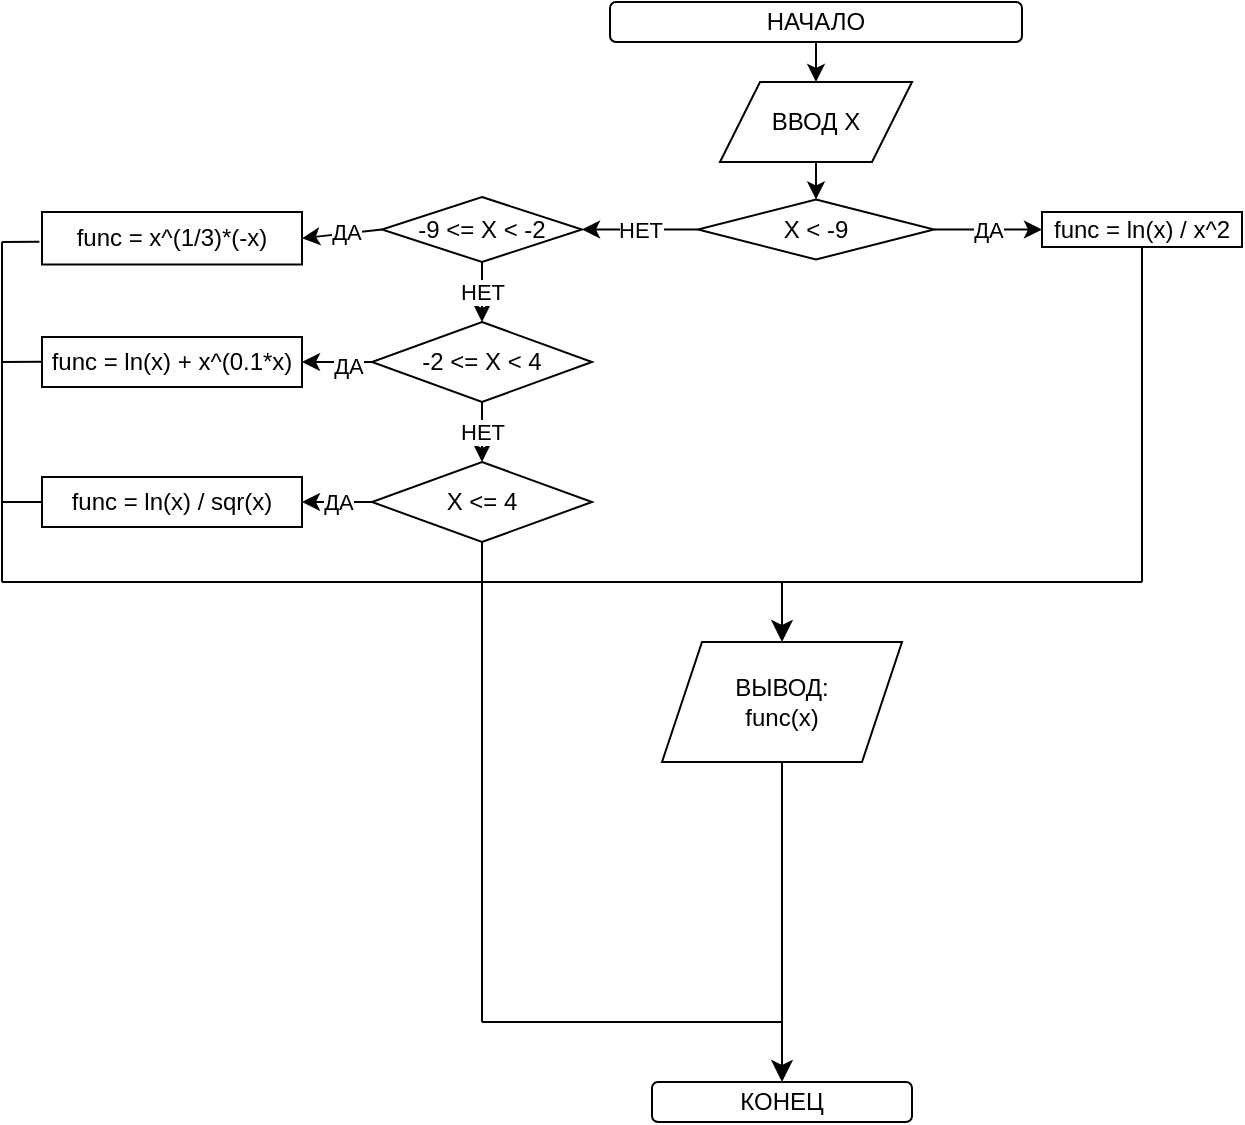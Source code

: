 <mxfile version="28.2.7">
  <diagram name="Страница — 1" id="kkzMafzZdSWjQNuyHz_t">
    <mxGraphModel grid="1" page="1" gridSize="10" guides="1" tooltips="1" connect="1" arrows="1" fold="1" pageScale="1" pageWidth="827" pageHeight="1169" math="0" shadow="0">
      <root>
        <mxCell id="0" />
        <mxCell id="1" parent="0" />
        <mxCell id="VrTqetWQvHNAa52ThyLz-21" style="edgeStyle=orthogonalEdgeStyle;rounded=0;orthogonalLoop=1;jettySize=auto;html=1;exitX=0.5;exitY=1;exitDx=0;exitDy=0;entryX=0.5;entryY=0;entryDx=0;entryDy=0;" edge="1" parent="1" source="YCszi3NhVksQIG2hc49Z-1" target="VrTqetWQvHNAa52ThyLz-20">
          <mxGeometry relative="1" as="geometry" />
        </mxCell>
        <mxCell id="YCszi3NhVksQIG2hc49Z-1" value="НАЧАЛО" style="rounded=1;whiteSpace=wrap;html=1;" vertex="1" parent="1">
          <mxGeometry x="314" y="10" width="206" height="20" as="geometry" />
        </mxCell>
        <mxCell id="YCszi3NhVksQIG2hc49Z-6" value="X &amp;lt; -9" style="rhombus;whiteSpace=wrap;html=1;" vertex="1" parent="1">
          <mxGeometry x="358" y="108.75" width="118" height="30" as="geometry" />
        </mxCell>
        <mxCell id="YCszi3NhVksQIG2hc49Z-8" value="func = ln(x) / x^2" style="rounded=0;whiteSpace=wrap;html=1;" vertex="1" parent="1">
          <mxGeometry x="530" y="115" width="100" height="17.5" as="geometry" />
        </mxCell>
        <mxCell id="YCszi3NhVksQIG2hc49Z-9" value="ДА" style="endArrow=classic;html=1;rounded=0;entryX=0;entryY=0.5;entryDx=0;entryDy=0;exitX=1;exitY=0.5;exitDx=0;exitDy=0;" edge="1" parent="1" source="YCszi3NhVksQIG2hc49Z-6" target="YCszi3NhVksQIG2hc49Z-8">
          <mxGeometry width="50" height="50" relative="1" as="geometry">
            <mxPoint x="430" y="240" as="sourcePoint" />
            <mxPoint x="480" y="190" as="targetPoint" />
          </mxGeometry>
        </mxCell>
        <mxCell id="YCszi3NhVksQIG2hc49Z-11" value="-9 &amp;lt;= X &amp;lt; -2" style="rhombus;whiteSpace=wrap;html=1;" vertex="1" parent="1">
          <mxGeometry x="200" y="107.5" width="100" height="32.5" as="geometry" />
        </mxCell>
        <mxCell id="YCszi3NhVksQIG2hc49Z-12" value="НЕТ" style="endArrow=classic;html=1;rounded=0;entryX=1;entryY=0.5;entryDx=0;entryDy=0;exitX=0;exitY=0.5;exitDx=0;exitDy=0;" edge="1" parent="1" source="YCszi3NhVksQIG2hc49Z-6" target="YCszi3NhVksQIG2hc49Z-11">
          <mxGeometry width="50" height="50" relative="1" as="geometry">
            <mxPoint x="410" y="220" as="sourcePoint" />
            <mxPoint x="460" y="170" as="targetPoint" />
          </mxGeometry>
        </mxCell>
        <mxCell id="YCszi3NhVksQIG2hc49Z-13" value="func = x^(1/3)*(-x)" style="rounded=0;whiteSpace=wrap;html=1;" vertex="1" parent="1">
          <mxGeometry x="30" y="115" width="130" height="26.25" as="geometry" />
        </mxCell>
        <mxCell id="YCszi3NhVksQIG2hc49Z-16" value="" style="endArrow=classic;html=1;rounded=0;entryX=1;entryY=0.5;entryDx=0;entryDy=0;exitX=0;exitY=0.5;exitDx=0;exitDy=0;" edge="1" parent="1" source="YCszi3NhVksQIG2hc49Z-11" target="YCszi3NhVksQIG2hc49Z-13">
          <mxGeometry width="50" height="50" relative="1" as="geometry">
            <mxPoint x="220" y="200" as="sourcePoint" />
            <mxPoint x="270" y="150" as="targetPoint" />
          </mxGeometry>
        </mxCell>
        <mxCell id="YCszi3NhVksQIG2hc49Z-19" value="ДА" style="edgeLabel;html=1;align=center;verticalAlign=middle;resizable=0;points=[];" vertex="1" connectable="0" parent="YCszi3NhVksQIG2hc49Z-16">
          <mxGeometry x="-0.092" y="-1" relative="1" as="geometry">
            <mxPoint as="offset" />
          </mxGeometry>
        </mxCell>
        <mxCell id="YCszi3NhVksQIG2hc49Z-17" value="-2 &amp;lt;= X &amp;lt; 4" style="rhombus;whiteSpace=wrap;html=1;" vertex="1" parent="1">
          <mxGeometry x="195" y="170" width="110" height="40" as="geometry" />
        </mxCell>
        <mxCell id="YCszi3NhVksQIG2hc49Z-18" value="НЕТ" style="endArrow=classic;html=1;rounded=0;entryX=0.5;entryY=0;entryDx=0;entryDy=0;exitX=0.5;exitY=1;exitDx=0;exitDy=0;" edge="1" parent="1" source="YCszi3NhVksQIG2hc49Z-11" target="YCszi3NhVksQIG2hc49Z-17">
          <mxGeometry width="50" height="50" relative="1" as="geometry">
            <mxPoint x="220" y="200" as="sourcePoint" />
            <mxPoint x="270" y="150" as="targetPoint" />
          </mxGeometry>
        </mxCell>
        <mxCell id="YCszi3NhVksQIG2hc49Z-20" value="func = ln(x) + x^(0.1*x)" style="rounded=0;whiteSpace=wrap;html=1;" vertex="1" parent="1">
          <mxGeometry x="30" y="177.5" width="130" height="25" as="geometry" />
        </mxCell>
        <mxCell id="YCszi3NhVksQIG2hc49Z-21" value="" style="endArrow=classic;html=1;rounded=0;entryX=1;entryY=0.5;entryDx=0;entryDy=0;exitX=0;exitY=0.5;exitDx=0;exitDy=0;" edge="1" parent="1" source="YCszi3NhVksQIG2hc49Z-17" target="YCszi3NhVksQIG2hc49Z-20">
          <mxGeometry width="50" height="50" relative="1" as="geometry">
            <mxPoint x="220" y="200" as="sourcePoint" />
            <mxPoint x="270" y="150" as="targetPoint" />
          </mxGeometry>
        </mxCell>
        <mxCell id="YCszi3NhVksQIG2hc49Z-22" value="ДА" style="edgeLabel;html=1;align=center;verticalAlign=middle;resizable=0;points=[];" vertex="1" connectable="0" parent="YCszi3NhVksQIG2hc49Z-21">
          <mxGeometry x="-0.248" y="2" relative="1" as="geometry">
            <mxPoint x="1" as="offset" />
          </mxGeometry>
        </mxCell>
        <mxCell id="YCszi3NhVksQIG2hc49Z-24" value="X &amp;lt;= 4" style="rhombus;whiteSpace=wrap;html=1;" vertex="1" parent="1">
          <mxGeometry x="195" y="240" width="110" height="40" as="geometry" />
        </mxCell>
        <mxCell id="YCszi3NhVksQIG2hc49Z-25" value="НЕТ" style="endArrow=classic;html=1;rounded=0;entryX=0.5;entryY=0;entryDx=0;entryDy=0;exitX=0.5;exitY=1;exitDx=0;exitDy=0;" edge="1" parent="1" source="YCszi3NhVksQIG2hc49Z-17" target="YCszi3NhVksQIG2hc49Z-24">
          <mxGeometry width="50" height="50" relative="1" as="geometry">
            <mxPoint x="220" y="200" as="sourcePoint" />
            <mxPoint x="270" y="150" as="targetPoint" />
          </mxGeometry>
        </mxCell>
        <mxCell id="YCszi3NhVksQIG2hc49Z-28" value="func&lt;span style=&quot;background-color: transparent; color: light-dark(rgb(0, 0, 0), rgb(255, 255, 255));&quot;&gt;&amp;nbsp;= ln(x) / sqr(x)&lt;/span&gt;" style="rounded=0;whiteSpace=wrap;html=1;" vertex="1" parent="1">
          <mxGeometry x="30" y="247.5" width="130" height="25" as="geometry" />
        </mxCell>
        <mxCell id="YCszi3NhVksQIG2hc49Z-29" value="ДА" style="endArrow=classic;html=1;rounded=0;entryX=1;entryY=0.5;entryDx=0;entryDy=0;exitX=0;exitY=0.5;exitDx=0;exitDy=0;" edge="1" parent="1" source="YCszi3NhVksQIG2hc49Z-24" target="YCszi3NhVksQIG2hc49Z-28">
          <mxGeometry width="50" height="50" relative="1" as="geometry">
            <mxPoint x="220" y="310" as="sourcePoint" />
            <mxPoint x="270" y="260" as="targetPoint" />
          </mxGeometry>
        </mxCell>
        <mxCell id="YCszi3NhVksQIG2hc49Z-33" value="КОНЕЦ" style="rounded=1;whiteSpace=wrap;html=1;" vertex="1" parent="1">
          <mxGeometry x="335" y="550" width="130" height="20" as="geometry" />
        </mxCell>
        <mxCell id="IE5GxjCSTOSKUwAtpjdR-5" value="" style="endArrow=none;html=1;rounded=0;fontSize=12;startSize=8;endSize=8;curved=1;entryX=-0.01;entryY=0.567;entryDx=0;entryDy=0;entryPerimeter=0;" edge="1" parent="1" target="YCszi3NhVksQIG2hc49Z-13">
          <mxGeometry width="50" height="50" relative="1" as="geometry">
            <mxPoint x="10" y="130" as="sourcePoint" />
            <mxPoint x="80" y="140" as="targetPoint" />
          </mxGeometry>
        </mxCell>
        <mxCell id="IE5GxjCSTOSKUwAtpjdR-6" value="" style="endArrow=none;html=1;rounded=0;fontSize=12;startSize=8;endSize=8;curved=1;entryX=-0.01;entryY=0.567;entryDx=0;entryDy=0;entryPerimeter=0;" edge="1" parent="1">
          <mxGeometry width="50" height="50" relative="1" as="geometry">
            <mxPoint x="10" y="190" as="sourcePoint" />
            <mxPoint x="30" y="189.9" as="targetPoint" />
          </mxGeometry>
        </mxCell>
        <mxCell id="IE5GxjCSTOSKUwAtpjdR-7" value="" style="endArrow=none;html=1;rounded=0;fontSize=12;startSize=8;endSize=8;curved=1;entryX=0;entryY=0.5;entryDx=0;entryDy=0;" edge="1" parent="1" target="YCszi3NhVksQIG2hc49Z-28">
          <mxGeometry width="50" height="50" relative="1" as="geometry">
            <mxPoint x="10" y="260" as="sourcePoint" />
            <mxPoint x="29" y="250" as="targetPoint" />
          </mxGeometry>
        </mxCell>
        <mxCell id="IE5GxjCSTOSKUwAtpjdR-8" value="" style="endArrow=none;html=1;rounded=0;fontSize=12;startSize=8;endSize=8;curved=1;" edge="1" parent="1">
          <mxGeometry width="50" height="50" relative="1" as="geometry">
            <mxPoint x="10" y="300" as="sourcePoint" />
            <mxPoint x="10" y="130" as="targetPoint" />
          </mxGeometry>
        </mxCell>
        <mxCell id="VrTqetWQvHNAa52ThyLz-15" value="ВЫВОД:&lt;br&gt;func(x)" style="shape=parallelogram;perimeter=parallelogramPerimeter;whiteSpace=wrap;html=1;fixedSize=1;" vertex="1" parent="1">
          <mxGeometry x="340" y="330" width="120" height="60" as="geometry" />
        </mxCell>
        <mxCell id="VrTqetWQvHNAa52ThyLz-22" style="edgeStyle=orthogonalEdgeStyle;rounded=0;orthogonalLoop=1;jettySize=auto;html=1;exitX=0.5;exitY=1;exitDx=0;exitDy=0;entryX=0.5;entryY=0;entryDx=0;entryDy=0;" edge="1" parent="1" source="VrTqetWQvHNAa52ThyLz-20" target="YCszi3NhVksQIG2hc49Z-6">
          <mxGeometry relative="1" as="geometry" />
        </mxCell>
        <mxCell id="VrTqetWQvHNAa52ThyLz-20" value="ВВОД X" style="shape=parallelogram;perimeter=parallelogramPerimeter;whiteSpace=wrap;html=1;fixedSize=1;" vertex="1" parent="1">
          <mxGeometry x="369" y="50" width="96" height="40" as="geometry" />
        </mxCell>
        <mxCell id="O6LAarqzqLPTMwCevBky-1" value="" style="endArrow=none;html=1;rounded=0;fontSize=12;startSize=8;endSize=8;curved=1;entryX=0.5;entryY=1;entryDx=0;entryDy=0;" edge="1" parent="1" target="YCszi3NhVksQIG2hc49Z-24">
          <mxGeometry width="50" height="50" relative="1" as="geometry">
            <mxPoint x="250" y="520" as="sourcePoint" />
            <mxPoint x="270" y="440" as="targetPoint" />
          </mxGeometry>
        </mxCell>
        <mxCell id="O6LAarqzqLPTMwCevBky-2" value="" style="endArrow=none;html=1;rounded=0;fontSize=12;startSize=8;endSize=8;curved=1;" edge="1" parent="1">
          <mxGeometry width="50" height="50" relative="1" as="geometry">
            <mxPoint x="250" y="520" as="sourcePoint" />
            <mxPoint x="400" y="520" as="targetPoint" />
          </mxGeometry>
        </mxCell>
        <mxCell id="O6LAarqzqLPTMwCevBky-3" style="edgeStyle=none;curved=1;rounded=0;orthogonalLoop=1;jettySize=auto;html=1;exitX=0.5;exitY=1;exitDx=0;exitDy=0;entryX=0.5;entryY=0;entryDx=0;entryDy=0;fontSize=12;startSize=8;endSize=8;" edge="1" parent="1" source="VrTqetWQvHNAa52ThyLz-15" target="YCszi3NhVksQIG2hc49Z-33">
          <mxGeometry relative="1" as="geometry" />
        </mxCell>
        <mxCell id="O6LAarqzqLPTMwCevBky-4" value="" style="endArrow=none;html=1;rounded=0;fontSize=12;startSize=8;endSize=8;curved=1;" edge="1" parent="1">
          <mxGeometry width="50" height="50" relative="1" as="geometry">
            <mxPoint x="400" y="300" as="sourcePoint" />
            <mxPoint x="10" y="300" as="targetPoint" />
          </mxGeometry>
        </mxCell>
        <mxCell id="O6LAarqzqLPTMwCevBky-5" value="" style="endArrow=none;html=1;rounded=0;fontSize=12;startSize=8;endSize=8;curved=1;entryX=0.5;entryY=1;entryDx=0;entryDy=0;" edge="1" parent="1" target="YCszi3NhVksQIG2hc49Z-8">
          <mxGeometry width="50" height="50" relative="1" as="geometry">
            <mxPoint x="580" y="300" as="sourcePoint" />
            <mxPoint x="590" y="190" as="targetPoint" />
          </mxGeometry>
        </mxCell>
        <mxCell id="O6LAarqzqLPTMwCevBky-6" value="" style="endArrow=none;html=1;rounded=0;fontSize=12;startSize=8;endSize=8;curved=1;" edge="1" parent="1">
          <mxGeometry width="50" height="50" relative="1" as="geometry">
            <mxPoint x="400" y="300" as="sourcePoint" />
            <mxPoint x="580" y="300" as="targetPoint" />
          </mxGeometry>
        </mxCell>
        <mxCell id="O6LAarqzqLPTMwCevBky-7" value="" style="endArrow=classic;html=1;rounded=0;fontSize=12;startSize=8;endSize=8;curved=1;entryX=0.5;entryY=0;entryDx=0;entryDy=0;" edge="1" parent="1" target="VrTqetWQvHNAa52ThyLz-15">
          <mxGeometry width="50" height="50" relative="1" as="geometry">
            <mxPoint x="400" y="300" as="sourcePoint" />
            <mxPoint x="410" y="290" as="targetPoint" />
          </mxGeometry>
        </mxCell>
      </root>
    </mxGraphModel>
  </diagram>
</mxfile>
